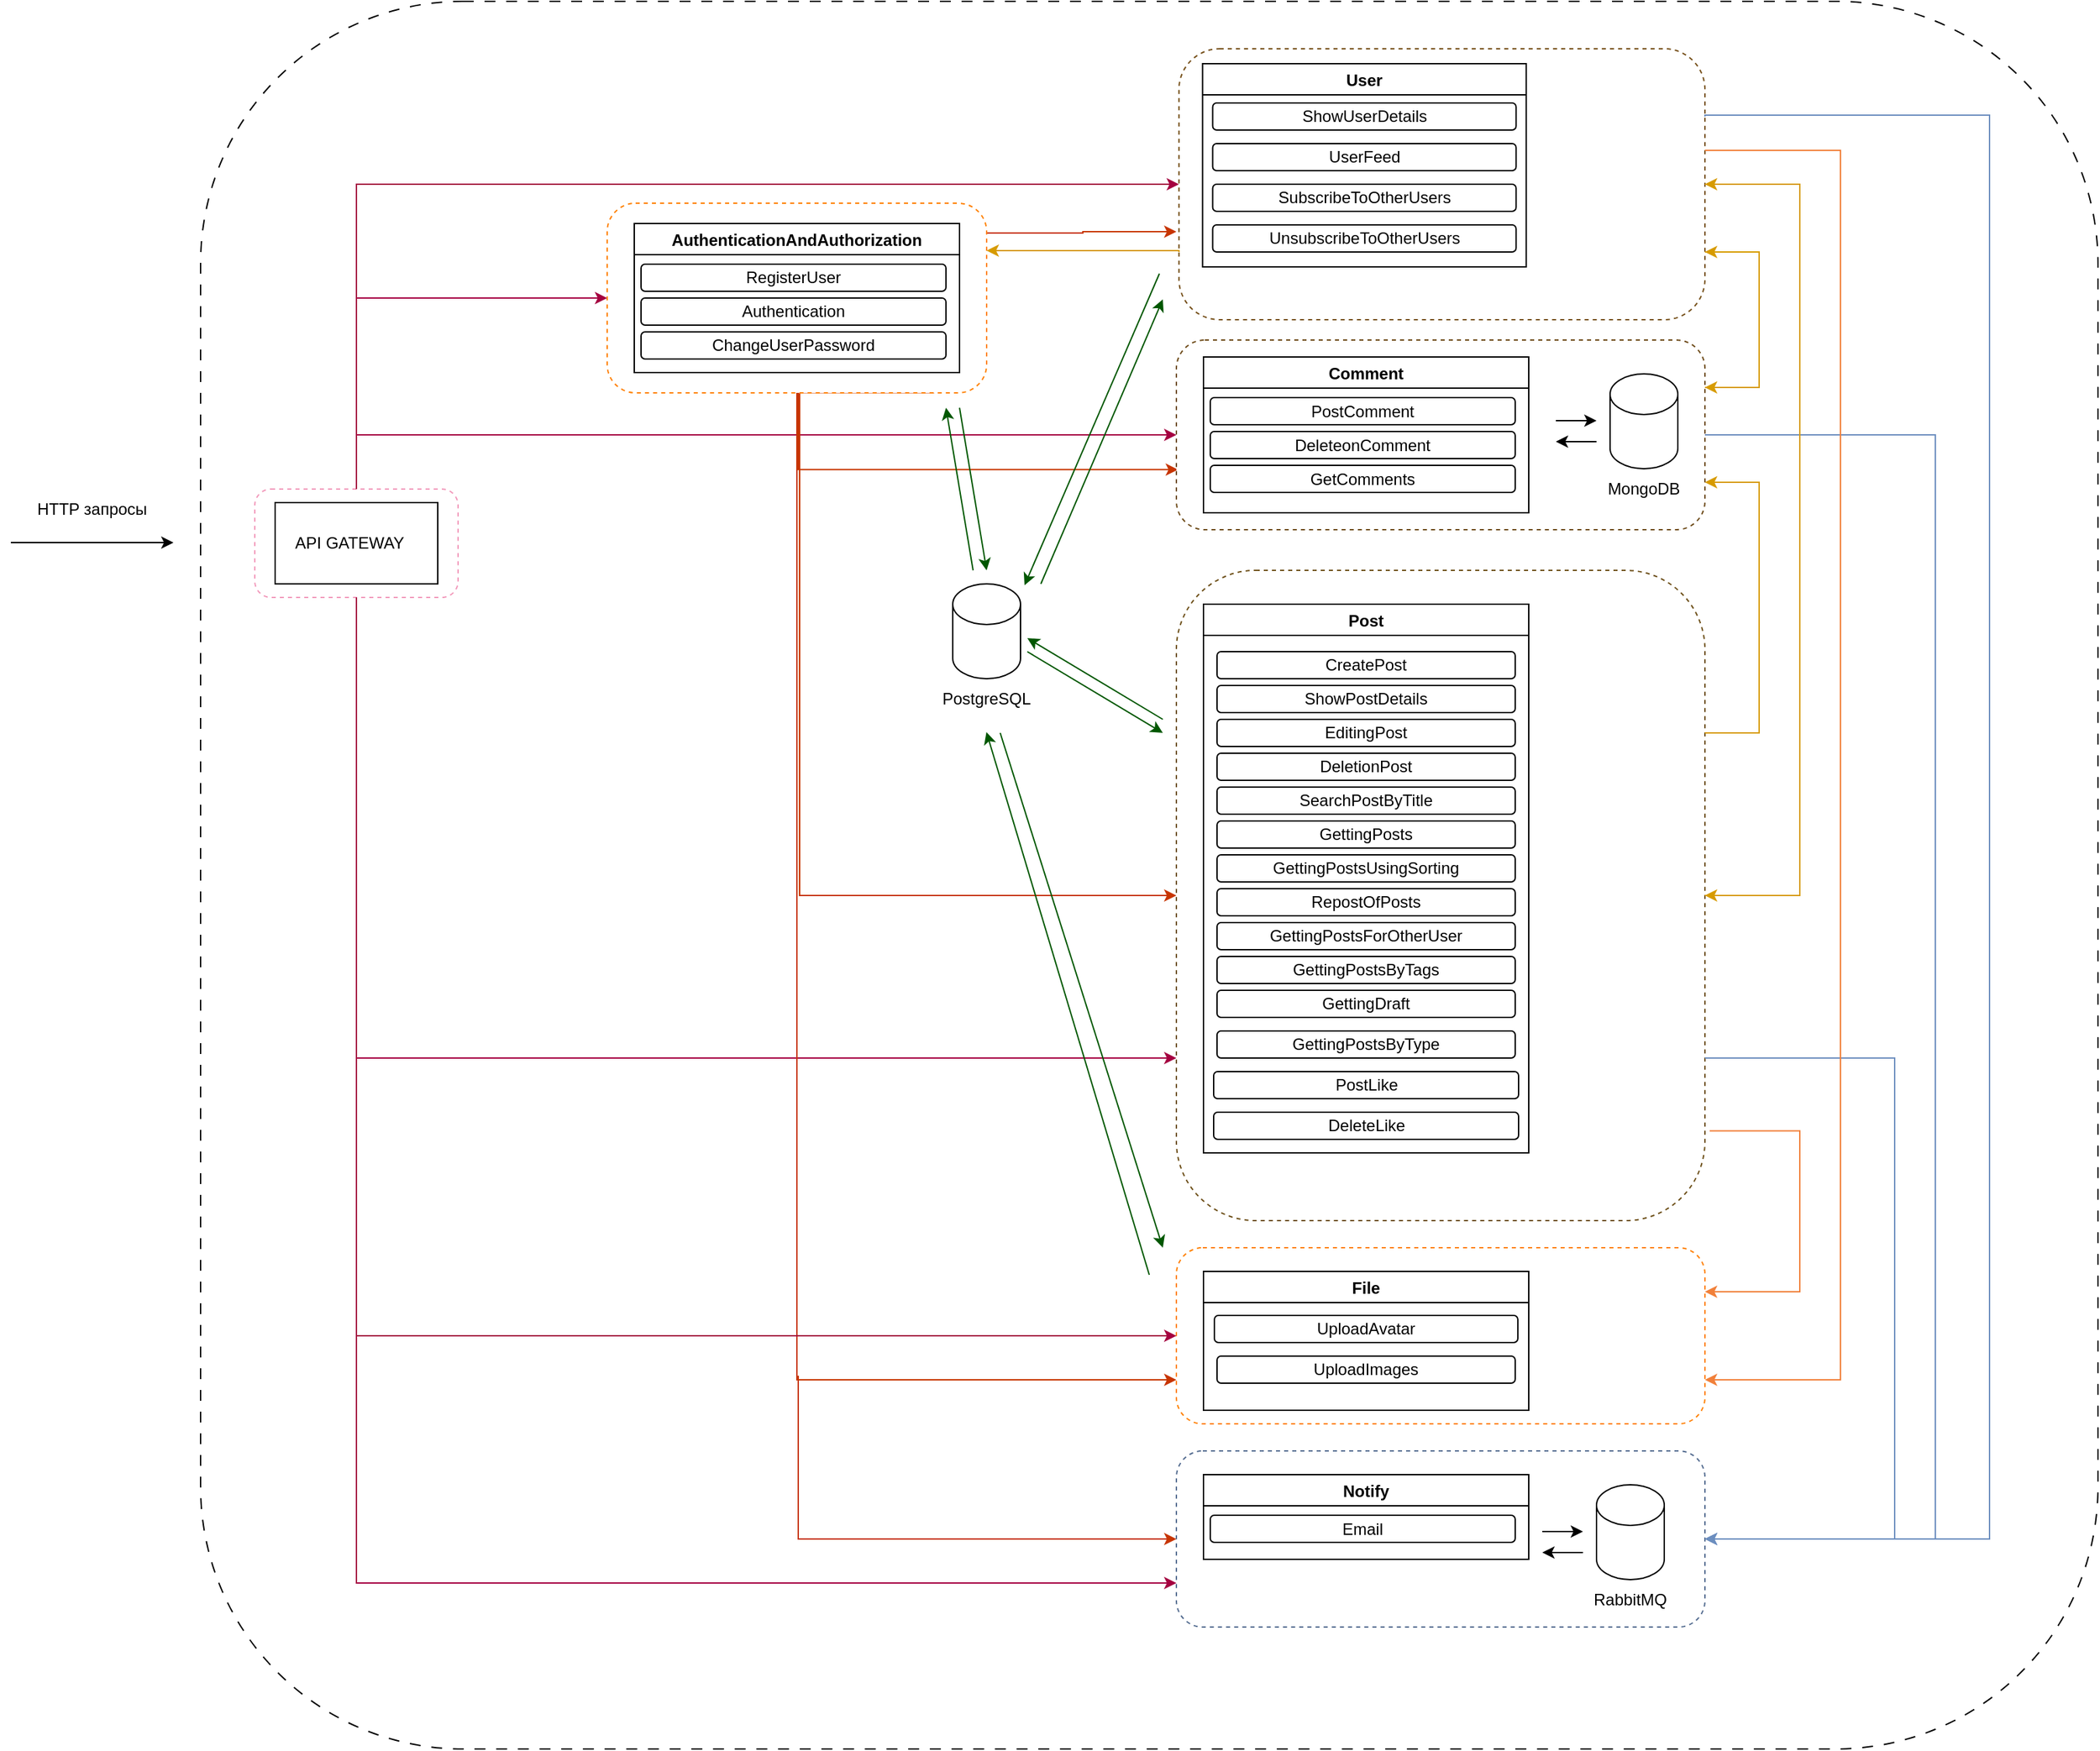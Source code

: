 <mxfile>
    <diagram name="Страница 1" id="yI9zd2pT9esUjkgYPhoz">
        <mxGraphModel dx="707" dy="553" grid="1" gridSize="10" guides="1" tooltips="1" connect="1" arrows="1" fold="1" page="1" pageScale="4" pageWidth="827" pageHeight="1169" math="0" shadow="0">
            <root>
                <mxCell id="0"/>
                <mxCell id="1" parent="0"/>
                <mxCell id="3Dr8wY84JihMAh3BOTui-70" value="" style="rounded=1;whiteSpace=wrap;html=1;dashed=1;dashPattern=8 8;" parent="1" vertex="1">
                    <mxGeometry x="180" y="210" width="1400" height="1290" as="geometry"/>
                </mxCell>
                <mxCell id="V9B4uRtNzhAgs2MjrMtX-153" value="" style="group" parent="1" vertex="1" connectable="0">
                    <mxGeometry x="40" y="580" width="120" height="30" as="geometry"/>
                </mxCell>
                <mxCell id="V9B4uRtNzhAgs2MjrMtX-4" value="" style="endArrow=classic;html=1;rounded=0;" parent="V9B4uRtNzhAgs2MjrMtX-153" edge="1">
                    <mxGeometry width="50" height="50" relative="1" as="geometry">
                        <mxPoint y="29.5" as="sourcePoint"/>
                        <mxPoint x="120" y="29.5" as="targetPoint"/>
                        <Array as="points"/>
                    </mxGeometry>
                </mxCell>
                <mxCell id="V9B4uRtNzhAgs2MjrMtX-154" style="edgeStyle=orthogonalEdgeStyle;rounded=0;orthogonalLoop=1;jettySize=auto;html=1;exitX=0.5;exitY=1;exitDx=0;exitDy=0;" parent="1" edge="1">
                    <mxGeometry relative="1" as="geometry">
                        <mxPoint x="625" y="1230" as="sourcePoint"/>
                        <mxPoint x="625" y="1230" as="targetPoint"/>
                    </mxGeometry>
                </mxCell>
                <mxCell id="V9B4uRtNzhAgs2MjrMtX-6" value="HTTP запросы" style="text;html=1;strokeColor=none;fillColor=none;align=center;verticalAlign=middle;whiteSpace=wrap;rounded=0;" parent="1" vertex="1">
                    <mxGeometry x="50" y="570" width="100" height="30" as="geometry"/>
                </mxCell>
                <mxCell id="9OwBvTJ7RTWJVoX8R5Mj-107" value="" style="group" parent="1" vertex="1" connectable="0">
                    <mxGeometry x="220" y="570" width="150" height="80" as="geometry"/>
                </mxCell>
                <mxCell id="V9B4uRtNzhAgs2MjrMtX-8" value="" style="rounded=1;whiteSpace=wrap;html=1;dashed=1;strokeColor=#f299bb;" parent="9OwBvTJ7RTWJVoX8R5Mj-107" vertex="1">
                    <mxGeometry width="150" height="80" as="geometry"/>
                </mxCell>
                <mxCell id="V9B4uRtNzhAgs2MjrMtX-7" value="" style="rounded=0;whiteSpace=wrap;html=1;perimeterSpacing=0;" parent="9OwBvTJ7RTWJVoX8R5Mj-107" vertex="1">
                    <mxGeometry x="15" y="10" width="120" height="60" as="geometry"/>
                </mxCell>
                <mxCell id="V9B4uRtNzhAgs2MjrMtX-9" value="API GATEWAY" style="text;html=1;strokeColor=none;fillColor=none;align=center;verticalAlign=middle;whiteSpace=wrap;rounded=0;" parent="9OwBvTJ7RTWJVoX8R5Mj-107" vertex="1">
                    <mxGeometry x="15" y="25" width="110" height="30" as="geometry"/>
                </mxCell>
                <mxCell id="9OwBvTJ7RTWJVoX8R5Mj-108" style="edgeStyle=orthogonalEdgeStyle;rounded=0;orthogonalLoop=1;jettySize=auto;html=1;exitX=0.5;exitY=0;exitDx=0;exitDy=0;entryX=0;entryY=0.5;entryDx=0;entryDy=0;fillColor=#d80073;strokeColor=#A50040;" parent="1" source="V9B4uRtNzhAgs2MjrMtX-8" target="9OwBvTJ7RTWJVoX8R5Mj-2" edge="1">
                    <mxGeometry relative="1" as="geometry"/>
                </mxCell>
                <mxCell id="9OwBvTJ7RTWJVoX8R5Mj-109" style="edgeStyle=orthogonalEdgeStyle;rounded=0;orthogonalLoop=1;jettySize=auto;html=1;exitX=0.5;exitY=0;exitDx=0;exitDy=0;entryX=0;entryY=0.5;entryDx=0;entryDy=0;fillColor=#d80073;strokeColor=#A50040;" parent="1" source="V9B4uRtNzhAgs2MjrMtX-8" target="9OwBvTJ7RTWJVoX8R5Mj-17" edge="1">
                    <mxGeometry relative="1" as="geometry"/>
                </mxCell>
                <mxCell id="9OwBvTJ7RTWJVoX8R5Mj-111" style="edgeStyle=orthogonalEdgeStyle;rounded=0;orthogonalLoop=1;jettySize=auto;html=1;exitX=0.5;exitY=0;exitDx=0;exitDy=0;entryX=0;entryY=0.5;entryDx=0;entryDy=0;fillColor=#d80073;strokeColor=#A50040;" parent="1" source="V9B4uRtNzhAgs2MjrMtX-8" target="9OwBvTJ7RTWJVoX8R5Mj-49" edge="1">
                    <mxGeometry relative="1" as="geometry">
                        <Array as="points">
                            <mxPoint x="295" y="530"/>
                        </Array>
                    </mxGeometry>
                </mxCell>
                <mxCell id="9OwBvTJ7RTWJVoX8R5Mj-112" style="edgeStyle=orthogonalEdgeStyle;rounded=0;orthogonalLoop=1;jettySize=auto;html=1;exitX=0.5;exitY=1;exitDx=0;exitDy=0;entryX=0;entryY=0.75;entryDx=0;entryDy=0;fillColor=#d80073;strokeColor=#A50040;" parent="1" source="V9B4uRtNzhAgs2MjrMtX-8" target="9OwBvTJ7RTWJVoX8R5Mj-70" edge="1">
                    <mxGeometry relative="1" as="geometry"/>
                </mxCell>
                <mxCell id="9OwBvTJ7RTWJVoX8R5Mj-115" value="" style="group" parent="1" vertex="1" connectable="0">
                    <mxGeometry x="900" y="1280" width="390" height="130" as="geometry"/>
                </mxCell>
                <mxCell id="9OwBvTJ7RTWJVoX8R5Mj-116" value="" style="rounded=1;whiteSpace=wrap;html=1;dashed=1;strokeColor=#546c90;" parent="9OwBvTJ7RTWJVoX8R5Mj-115" vertex="1">
                    <mxGeometry width="390" height="130" as="geometry"/>
                </mxCell>
                <mxCell id="9OwBvTJ7RTWJVoX8R5Mj-117" value="Notify" style="swimlane;" parent="9OwBvTJ7RTWJVoX8R5Mj-115" vertex="1">
                    <mxGeometry x="20" y="17.5" width="240" height="62.5" as="geometry"/>
                </mxCell>
                <mxCell id="9OwBvTJ7RTWJVoX8R5Mj-118" value="Email" style="rounded=1;whiteSpace=wrap;html=1;" parent="9OwBvTJ7RTWJVoX8R5Mj-117" vertex="1">
                    <mxGeometry x="5" y="30" width="225" height="20" as="geometry"/>
                </mxCell>
                <mxCell id="9OwBvTJ7RTWJVoX8R5Mj-119" value="" style="endArrow=classic;html=1;rounded=0;" parent="9OwBvTJ7RTWJVoX8R5Mj-115" edge="1">
                    <mxGeometry width="50" height="50" relative="1" as="geometry">
                        <mxPoint x="300" y="75" as="sourcePoint"/>
                        <mxPoint x="270" y="75" as="targetPoint"/>
                    </mxGeometry>
                </mxCell>
                <mxCell id="9OwBvTJ7RTWJVoX8R5Mj-120" value="" style="shape=cylinder3;whiteSpace=wrap;html=1;boundedLbl=1;backgroundOutline=1;size=15;" parent="9OwBvTJ7RTWJVoX8R5Mj-115" vertex="1">
                    <mxGeometry x="310" y="25" width="50" height="70" as="geometry"/>
                </mxCell>
                <mxCell id="9OwBvTJ7RTWJVoX8R5Mj-121" value="" style="endArrow=classic;html=1;rounded=0;" parent="9OwBvTJ7RTWJVoX8R5Mj-115" edge="1">
                    <mxGeometry width="50" height="50" relative="1" as="geometry">
                        <mxPoint x="270" y="59.5" as="sourcePoint"/>
                        <mxPoint x="300" y="59.5" as="targetPoint"/>
                        <Array as="points">
                            <mxPoint x="280" y="59.5"/>
                        </Array>
                    </mxGeometry>
                </mxCell>
                <mxCell id="9OwBvTJ7RTWJVoX8R5Mj-122" value="RabbitMQ" style="text;html=1;strokeColor=none;fillColor=none;align=center;verticalAlign=middle;whiteSpace=wrap;rounded=0;" parent="9OwBvTJ7RTWJVoX8R5Mj-115" vertex="1">
                    <mxGeometry x="305" y="95" width="60" height="30" as="geometry"/>
                </mxCell>
                <mxCell id="9OwBvTJ7RTWJVoX8R5Mj-123" style="edgeStyle=orthogonalEdgeStyle;rounded=0;orthogonalLoop=1;jettySize=auto;html=1;exitX=0.5;exitY=1;exitDx=0;exitDy=0;" parent="9OwBvTJ7RTWJVoX8R5Mj-115" source="9OwBvTJ7RTWJVoX8R5Mj-116" target="9OwBvTJ7RTWJVoX8R5Mj-116" edge="1">
                    <mxGeometry relative="1" as="geometry"/>
                </mxCell>
                <mxCell id="9OwBvTJ7RTWJVoX8R5Mj-127" style="edgeStyle=orthogonalEdgeStyle;rounded=0;orthogonalLoop=1;jettySize=auto;html=1;exitX=0.862;exitY=0.998;exitDx=0;exitDy=0;entryX=0.003;entryY=0.683;entryDx=0;entryDy=0;exitPerimeter=0;fillColor=#fa6800;strokeColor=#C73500;entryPerimeter=0;" parent="1" source="9OwBvTJ7RTWJVoX8R5Mj-2" target="9OwBvTJ7RTWJVoX8R5Mj-49" edge="1">
                    <mxGeometry relative="1" as="geometry">
                        <Array as="points">
                            <mxPoint x="621" y="556"/>
                        </Array>
                    </mxGeometry>
                </mxCell>
                <mxCell id="9OwBvTJ7RTWJVoX8R5Mj-129" style="edgeStyle=orthogonalEdgeStyle;rounded=0;orthogonalLoop=1;jettySize=auto;html=1;exitX=0.5;exitY=1;exitDx=0;exitDy=0;entryX=0;entryY=0.5;entryDx=0;entryDy=0;fillColor=#fa6800;strokeColor=#C73500;" parent="1" source="9OwBvTJ7RTWJVoX8R5Mj-2" target="9OwBvTJ7RTWJVoX8R5Mj-70" edge="1">
                    <mxGeometry relative="1" as="geometry">
                        <Array as="points">
                            <mxPoint x="622" y="500"/>
                            <mxPoint x="622" y="870"/>
                        </Array>
                    </mxGeometry>
                </mxCell>
                <mxCell id="9OwBvTJ7RTWJVoX8R5Mj-132" style="edgeStyle=orthogonalEdgeStyle;rounded=0;orthogonalLoop=1;jettySize=auto;html=1;exitX=0.5;exitY=1;exitDx=0;exitDy=0;entryX=0;entryY=0.5;entryDx=0;entryDy=0;fillColor=#fa6800;strokeColor=#C73500;" parent="1" source="9OwBvTJ7RTWJVoX8R5Mj-2" target="9OwBvTJ7RTWJVoX8R5Mj-116" edge="1">
                    <mxGeometry relative="1" as="geometry">
                        <Array as="points">
                            <mxPoint x="621" y="1225"/>
                        </Array>
                    </mxGeometry>
                </mxCell>
                <mxCell id="9OwBvTJ7RTWJVoX8R5Mj-140" style="edgeStyle=orthogonalEdgeStyle;rounded=0;orthogonalLoop=1;jettySize=auto;html=1;fillColor=#fa6800;strokeColor=#C73500;exitX=0.993;exitY=0.157;exitDx=0;exitDy=0;exitPerimeter=0;" parent="1" source="9OwBvTJ7RTWJVoX8R5Mj-2" edge="1">
                    <mxGeometry relative="1" as="geometry">
                        <Array as="points">
                            <mxPoint x="831" y="380"/>
                        </Array>
                        <mxPoint x="660" y="380" as="sourcePoint"/>
                        <mxPoint x="900" y="380" as="targetPoint"/>
                    </mxGeometry>
                </mxCell>
                <mxCell id="9OwBvTJ7RTWJVoX8R5Mj-94" value="" style="group" parent="1" vertex="1" connectable="0">
                    <mxGeometry x="380" y="359" width="390" height="140" as="geometry"/>
                </mxCell>
                <mxCell id="3Dr8wY84JihMAh3BOTui-32" value="" style="group;fillColor=none;fontColor=#000000;strokeColor=none;" parent="9OwBvTJ7RTWJVoX8R5Mj-94" vertex="1" connectable="0">
                    <mxGeometry x="100" width="280" height="140" as="geometry"/>
                </mxCell>
                <mxCell id="9OwBvTJ7RTWJVoX8R5Mj-2" value="" style="rounded=1;whiteSpace=wrap;html=1;dashed=1;strokeColor=#FF8000;" parent="3Dr8wY84JihMAh3BOTui-32" vertex="1">
                    <mxGeometry width="280" height="140" as="geometry"/>
                </mxCell>
                <mxCell id="9OwBvTJ7RTWJVoX8R5Mj-3" value="AuthenticationAndAuthorization" style="swimlane;" parent="3Dr8wY84JihMAh3BOTui-32" vertex="1">
                    <mxGeometry x="20" y="15" width="240" height="110" as="geometry"/>
                </mxCell>
                <mxCell id="9OwBvTJ7RTWJVoX8R5Mj-4" value="RegisterUser" style="rounded=1;whiteSpace=wrap;html=1;" parent="9OwBvTJ7RTWJVoX8R5Mj-3" vertex="1">
                    <mxGeometry x="5" y="30" width="225" height="20" as="geometry"/>
                </mxCell>
                <mxCell id="9OwBvTJ7RTWJVoX8R5Mj-5" value="Authentication" style="rounded=1;whiteSpace=wrap;html=1;" parent="9OwBvTJ7RTWJVoX8R5Mj-3" vertex="1">
                    <mxGeometry x="5" y="55" width="225" height="20" as="geometry"/>
                </mxCell>
                <mxCell id="9OwBvTJ7RTWJVoX8R5Mj-7" value="ChangeUserPassword" style="rounded=1;whiteSpace=wrap;html=1;" parent="9OwBvTJ7RTWJVoX8R5Mj-3" vertex="1">
                    <mxGeometry x="5" y="80" width="225" height="20" as="geometry"/>
                </mxCell>
                <mxCell id="9OwBvTJ7RTWJVoX8R5Mj-98" value="" style="group" parent="1" vertex="1" connectable="0">
                    <mxGeometry x="882" y="245" width="408" height="200" as="geometry"/>
                </mxCell>
                <mxCell id="9OwBvTJ7RTWJVoX8R5Mj-17" value="" style="rounded=1;whiteSpace=wrap;html=1;dashed=1;strokeColor=#76501a;" parent="9OwBvTJ7RTWJVoX8R5Mj-98" vertex="1">
                    <mxGeometry x="19.902" width="388.098" height="200" as="geometry"/>
                </mxCell>
                <mxCell id="9OwBvTJ7RTWJVoX8R5Mj-24" value="UserFeed" style="rounded=1;whiteSpace=wrap;html=1;" parent="9OwBvTJ7RTWJVoX8R5Mj-98" vertex="1">
                    <mxGeometry x="44.78" y="70" width="223.902" height="20" as="geometry"/>
                </mxCell>
                <mxCell id="9OwBvTJ7RTWJVoX8R5Mj-25" value="SubscribeToOtherUsers" style="rounded=1;whiteSpace=wrap;html=1;" parent="9OwBvTJ7RTWJVoX8R5Mj-98" vertex="1">
                    <mxGeometry x="44.78" y="100" width="223.902" height="20" as="geometry"/>
                </mxCell>
                <mxCell id="9OwBvTJ7RTWJVoX8R5Mj-18" value="User" style="swimlane;container=0;" parent="9OwBvTJ7RTWJVoX8R5Mj-98" vertex="1">
                    <mxGeometry x="37.32" y="11" width="238.83" height="150" as="geometry"/>
                </mxCell>
                <mxCell id="3Dr8wY84JihMAh3BOTui-39" value="" style="curved=1;endArrow=classic;html=1;rounded=0;fillColor=#008a00;strokeColor=#005700;" parent="9OwBvTJ7RTWJVoX8R5Mj-18" edge="1">
                    <mxGeometry width="50" height="50" relative="1" as="geometry">
                        <mxPoint x="-31.844" y="155" as="sourcePoint"/>
                        <mxPoint x="-131.356" y="385" as="targetPoint"/>
                        <Array as="points"/>
                    </mxGeometry>
                </mxCell>
                <mxCell id="9OwBvTJ7RTWJVoX8R5Mj-21" value="ShowUserDetails" style="rounded=1;whiteSpace=wrap;html=1;" parent="9OwBvTJ7RTWJVoX8R5Mj-98" vertex="1">
                    <mxGeometry x="44.78" y="40" width="223.902" height="20" as="geometry"/>
                </mxCell>
                <mxCell id="9OwBvTJ7RTWJVoX8R5Mj-26" value="UnsubscribeToOtherUsers" style="rounded=1;whiteSpace=wrap;html=1;container=0;" parent="9OwBvTJ7RTWJVoX8R5Mj-98" vertex="1">
                    <mxGeometry x="44.78" y="130" width="223.902" height="20" as="geometry"/>
                </mxCell>
                <mxCell id="9OwBvTJ7RTWJVoX8R5Mj-154" value="" style="group" parent="1" vertex="1" connectable="0">
                    <mxGeometry x="900" y="460" width="390" height="140" as="geometry"/>
                </mxCell>
                <mxCell id="9OwBvTJ7RTWJVoX8R5Mj-49" value="" style="rounded=1;whiteSpace=wrap;html=1;dashed=1;strokeColor=#6d4a18;" parent="9OwBvTJ7RTWJVoX8R5Mj-154" vertex="1">
                    <mxGeometry width="390" height="140" as="geometry"/>
                </mxCell>
                <mxCell id="9OwBvTJ7RTWJVoX8R5Mj-50" value="Comment" style="swimlane;" parent="9OwBvTJ7RTWJVoX8R5Mj-154" vertex="1">
                    <mxGeometry x="20" y="12.5" width="240" height="115" as="geometry"/>
                </mxCell>
                <mxCell id="9OwBvTJ7RTWJVoX8R5Mj-51" value="PostComment" style="rounded=1;whiteSpace=wrap;html=1;" parent="9OwBvTJ7RTWJVoX8R5Mj-50" vertex="1">
                    <mxGeometry x="5" y="30" width="225" height="20" as="geometry"/>
                </mxCell>
                <mxCell id="9OwBvTJ7RTWJVoX8R5Mj-52" value="DeleteonComment" style="rounded=1;whiteSpace=wrap;html=1;" parent="9OwBvTJ7RTWJVoX8R5Mj-50" vertex="1">
                    <mxGeometry x="5" y="55" width="225" height="20" as="geometry"/>
                </mxCell>
                <mxCell id="9OwBvTJ7RTWJVoX8R5Mj-53" value="GetComments" style="rounded=1;whiteSpace=wrap;html=1;" parent="9OwBvTJ7RTWJVoX8R5Mj-50" vertex="1">
                    <mxGeometry x="5" y="80" width="225" height="20" as="geometry"/>
                </mxCell>
                <mxCell id="9OwBvTJ7RTWJVoX8R5Mj-54" value="" style="endArrow=classic;html=1;rounded=0;" parent="9OwBvTJ7RTWJVoX8R5Mj-154" edge="1">
                    <mxGeometry width="50" height="50" relative="1" as="geometry">
                        <mxPoint x="310" y="75" as="sourcePoint"/>
                        <mxPoint x="280" y="75" as="targetPoint"/>
                    </mxGeometry>
                </mxCell>
                <mxCell id="9OwBvTJ7RTWJVoX8R5Mj-55" value="" style="shape=cylinder3;whiteSpace=wrap;html=1;boundedLbl=1;backgroundOutline=1;size=15;" parent="9OwBvTJ7RTWJVoX8R5Mj-154" vertex="1">
                    <mxGeometry x="320" y="25" width="50" height="70" as="geometry"/>
                </mxCell>
                <mxCell id="9OwBvTJ7RTWJVoX8R5Mj-56" value="" style="endArrow=classic;html=1;rounded=0;" parent="9OwBvTJ7RTWJVoX8R5Mj-154" edge="1">
                    <mxGeometry width="50" height="50" relative="1" as="geometry">
                        <mxPoint x="280" y="59.5" as="sourcePoint"/>
                        <mxPoint x="310" y="59.5" as="targetPoint"/>
                        <Array as="points">
                            <mxPoint x="290" y="59.5"/>
                        </Array>
                    </mxGeometry>
                </mxCell>
                <mxCell id="9OwBvTJ7RTWJVoX8R5Mj-57" value="MongoDB" style="text;html=1;strokeColor=none;fillColor=none;align=center;verticalAlign=middle;whiteSpace=wrap;rounded=0;" parent="9OwBvTJ7RTWJVoX8R5Mj-154" vertex="1">
                    <mxGeometry x="315" y="95" width="60.0" height="30" as="geometry"/>
                </mxCell>
                <mxCell id="9OwBvTJ7RTWJVoX8R5Mj-103" style="edgeStyle=orthogonalEdgeStyle;rounded=0;orthogonalLoop=1;jettySize=auto;html=1;exitX=0.5;exitY=1;exitDx=0;exitDy=0;" parent="9OwBvTJ7RTWJVoX8R5Mj-154" source="9OwBvTJ7RTWJVoX8R5Mj-49" target="9OwBvTJ7RTWJVoX8R5Mj-49" edge="1">
                    <mxGeometry relative="1" as="geometry"/>
                </mxCell>
                <mxCell id="3Dr8wY84JihMAh3BOTui-2" style="edgeStyle=orthogonalEdgeStyle;rounded=0;orthogonalLoop=1;jettySize=auto;html=1;exitX=1;exitY=0.75;exitDx=0;exitDy=0;entryX=1;entryY=0.25;entryDx=0;entryDy=0;fillColor=#ffe6cc;strokeColor=#d79b00;" parent="1" source="9OwBvTJ7RTWJVoX8R5Mj-17" target="9OwBvTJ7RTWJVoX8R5Mj-49" edge="1">
                    <mxGeometry relative="1" as="geometry">
                        <Array as="points">
                            <mxPoint x="1330" y="395"/>
                            <mxPoint x="1330" y="495"/>
                        </Array>
                    </mxGeometry>
                </mxCell>
                <mxCell id="3Dr8wY84JihMAh3BOTui-14" style="edgeStyle=orthogonalEdgeStyle;rounded=0;orthogonalLoop=1;jettySize=auto;html=1;exitX=0.5;exitY=1;exitDx=0;exitDy=0;entryX=0;entryY=0.75;entryDx=0;entryDy=0;fillColor=#d80073;strokeColor=#A50040;" parent="1" source="V9B4uRtNzhAgs2MjrMtX-8" target="9OwBvTJ7RTWJVoX8R5Mj-116" edge="1">
                    <mxGeometry relative="1" as="geometry"/>
                </mxCell>
                <mxCell id="3Dr8wY84JihMAh3BOTui-20" value="" style="group" parent="1" vertex="1" connectable="0">
                    <mxGeometry x="900" y="630" width="390" height="480" as="geometry"/>
                </mxCell>
                <mxCell id="9OwBvTJ7RTWJVoX8R5Mj-70" value="" style="rounded=1;whiteSpace=wrap;html=1;dashed=1;strokeColor=#6d4f18;" parent="3Dr8wY84JihMAh3BOTui-20" vertex="1">
                    <mxGeometry width="390" height="480" as="geometry"/>
                </mxCell>
                <mxCell id="9OwBvTJ7RTWJVoX8R5Mj-71" value="Post" style="swimlane;" parent="3Dr8wY84JihMAh3BOTui-20" vertex="1">
                    <mxGeometry x="20" y="25" width="240" height="405" as="geometry"/>
                </mxCell>
                <mxCell id="9OwBvTJ7RTWJVoX8R5Mj-85" value="GettingPostsUsingSorting" style="rounded=1;whiteSpace=wrap;html=1;" parent="9OwBvTJ7RTWJVoX8R5Mj-71" vertex="1">
                    <mxGeometry x="10" y="185" width="220" height="20" as="geometry"/>
                </mxCell>
                <mxCell id="9OwBvTJ7RTWJVoX8R5Mj-89" value="GettingPostsForOtherUser" style="rounded=1;whiteSpace=wrap;html=1;" parent="9OwBvTJ7RTWJVoX8R5Mj-71" vertex="1">
                    <mxGeometry x="10" y="235" width="220" height="20" as="geometry"/>
                </mxCell>
                <mxCell id="9OwBvTJ7RTWJVoX8R5Mj-72" value="CreatePost" style="rounded=1;whiteSpace=wrap;html=1;" parent="3Dr8wY84JihMAh3BOTui-20" vertex="1">
                    <mxGeometry x="30" y="60" width="220" height="20" as="geometry"/>
                </mxCell>
                <mxCell id="9OwBvTJ7RTWJVoX8R5Mj-73" value="ShowPostDetails" style="rounded=1;whiteSpace=wrap;html=1;" parent="3Dr8wY84JihMAh3BOTui-20" vertex="1">
                    <mxGeometry x="30" y="85" width="220" height="20" as="geometry"/>
                </mxCell>
                <mxCell id="9OwBvTJ7RTWJVoX8R5Mj-78" value="EditingPost" style="rounded=1;whiteSpace=wrap;html=1;" parent="3Dr8wY84JihMAh3BOTui-20" vertex="1">
                    <mxGeometry x="30" y="110" width="220" height="20" as="geometry"/>
                </mxCell>
                <mxCell id="9OwBvTJ7RTWJVoX8R5Mj-79" value="DeletionPost" style="rounded=1;whiteSpace=wrap;html=1;" parent="3Dr8wY84JihMAh3BOTui-20" vertex="1">
                    <mxGeometry x="30" y="135" width="220" height="20" as="geometry"/>
                </mxCell>
                <mxCell id="9OwBvTJ7RTWJVoX8R5Mj-84" value="GettingPosts" style="rounded=1;whiteSpace=wrap;html=1;" parent="3Dr8wY84JihMAh3BOTui-20" vertex="1">
                    <mxGeometry x="30" y="185" width="220" height="20" as="geometry"/>
                </mxCell>
                <mxCell id="9OwBvTJ7RTWJVoX8R5Mj-86" value="RepostOfPosts" style="rounded=1;whiteSpace=wrap;html=1;" parent="3Dr8wY84JihMAh3BOTui-20" vertex="1">
                    <mxGeometry x="30" y="235" width="220" height="20" as="geometry"/>
                </mxCell>
                <mxCell id="9OwBvTJ7RTWJVoX8R5Mj-87" value="GettingPostsByTags" style="rounded=1;whiteSpace=wrap;html=1;" parent="3Dr8wY84JihMAh3BOTui-20" vertex="1">
                    <mxGeometry x="30" y="285" width="220" height="20" as="geometry"/>
                </mxCell>
                <mxCell id="9OwBvTJ7RTWJVoX8R5Mj-90" value="GettingDraft" style="rounded=1;whiteSpace=wrap;html=1;" parent="3Dr8wY84JihMAh3BOTui-20" vertex="1">
                    <mxGeometry x="30" y="310" width="220" height="20" as="geometry"/>
                </mxCell>
                <mxCell id="9OwBvTJ7RTWJVoX8R5Mj-91" value="GettingPostsByType" style="rounded=1;whiteSpace=wrap;html=1;" parent="3Dr8wY84JihMAh3BOTui-20" vertex="1">
                    <mxGeometry x="30" y="340" width="220" height="20" as="geometry"/>
                </mxCell>
                <mxCell id="3Dr8wY84JihMAh3BOTui-15" value="PostLike" style="rounded=1;whiteSpace=wrap;html=1;" parent="3Dr8wY84JihMAh3BOTui-20" vertex="1">
                    <mxGeometry x="27.5" y="370" width="225" height="20" as="geometry"/>
                </mxCell>
                <mxCell id="3Dr8wY84JihMAh3BOTui-17" value="DeleteLike" style="rounded=1;whiteSpace=wrap;html=1;" parent="3Dr8wY84JihMAh3BOTui-20" vertex="1">
                    <mxGeometry x="27.5" y="400" width="225" height="20" as="geometry"/>
                </mxCell>
                <mxCell id="3Dr8wY84JihMAh3BOTui-37" value="" style="curved=1;endArrow=classic;html=1;rounded=0;fillColor=#008a00;strokeColor=#005700;" parent="3Dr8wY84JihMAh3BOTui-20" edge="1">
                    <mxGeometry width="50" height="50" relative="1" as="geometry">
                        <mxPoint x="-10" y="110" as="sourcePoint"/>
                        <mxPoint x="-110" y="50" as="targetPoint"/>
                        <Array as="points"/>
                    </mxGeometry>
                </mxCell>
                <mxCell id="3Dr8wY84JihMAh3BOTui-18" value="SearchPostByTitle" style="rounded=1;whiteSpace=wrap;html=1;" parent="3Dr8wY84JihMAh3BOTui-20" vertex="1">
                    <mxGeometry x="30" y="160" width="220" height="20" as="geometry"/>
                </mxCell>
                <mxCell id="3Dr8wY84JihMAh3BOTui-22" style="edgeStyle=orthogonalEdgeStyle;rounded=0;orthogonalLoop=1;jettySize=auto;html=1;exitX=0;exitY=0.75;exitDx=0;exitDy=0;entryX=1;entryY=0.25;entryDx=0;entryDy=0;fillColor=#ffe6cc;strokeColor=#d79b00;" parent="1" source="9OwBvTJ7RTWJVoX8R5Mj-17" target="9OwBvTJ7RTWJVoX8R5Mj-2" edge="1">
                    <mxGeometry relative="1" as="geometry">
                        <Array as="points">
                            <mxPoint x="902" y="394"/>
                        </Array>
                    </mxGeometry>
                </mxCell>
                <mxCell id="3Dr8wY84JihMAh3BOTui-25" style="edgeStyle=orthogonalEdgeStyle;rounded=0;orthogonalLoop=1;jettySize=auto;html=1;exitX=1;exitY=0.25;exitDx=0;exitDy=0;entryX=1;entryY=0.5;entryDx=0;entryDy=0;fillColor=#dae8fc;strokeColor=#6c8ebf;" parent="1" source="9OwBvTJ7RTWJVoX8R5Mj-17" target="9OwBvTJ7RTWJVoX8R5Mj-116" edge="1">
                    <mxGeometry relative="1" as="geometry">
                        <Array as="points">
                            <mxPoint x="1500" y="294"/>
                            <mxPoint x="1500" y="1345"/>
                        </Array>
                    </mxGeometry>
                </mxCell>
                <mxCell id="3Dr8wY84JihMAh3BOTui-26" style="edgeStyle=orthogonalEdgeStyle;rounded=0;orthogonalLoop=1;jettySize=auto;html=1;exitX=1;exitY=0.5;exitDx=0;exitDy=0;entryX=1;entryY=0.5;entryDx=0;entryDy=0;fillColor=#dae8fc;strokeColor=#6c8ebf;" parent="1" source="9OwBvTJ7RTWJVoX8R5Mj-49" target="9OwBvTJ7RTWJVoX8R5Mj-116" edge="1">
                    <mxGeometry relative="1" as="geometry">
                        <Array as="points">
                            <mxPoint x="1460" y="530"/>
                            <mxPoint x="1460" y="1345"/>
                        </Array>
                    </mxGeometry>
                </mxCell>
                <mxCell id="3Dr8wY84JihMAh3BOTui-27" style="edgeStyle=orthogonalEdgeStyle;rounded=0;orthogonalLoop=1;jettySize=auto;html=1;exitX=1;exitY=0.75;exitDx=0;exitDy=0;entryX=1;entryY=0.5;entryDx=0;entryDy=0;fillColor=#dae8fc;strokeColor=#6c8ebf;" parent="1" source="9OwBvTJ7RTWJVoX8R5Mj-70" target="9OwBvTJ7RTWJVoX8R5Mj-116" edge="1">
                    <mxGeometry relative="1" as="geometry">
                        <Array as="points">
                            <mxPoint x="1430" y="990"/>
                            <mxPoint x="1430" y="1345"/>
                        </Array>
                    </mxGeometry>
                </mxCell>
                <mxCell id="3Dr8wY84JihMAh3BOTui-28" style="edgeStyle=orthogonalEdgeStyle;rounded=0;orthogonalLoop=1;jettySize=auto;html=1;exitX=1;exitY=0.25;exitDx=0;exitDy=0;entryX=1;entryY=0.75;entryDx=0;entryDy=0;fillColor=#ffe6cc;strokeColor=#d79b00;" parent="1" source="9OwBvTJ7RTWJVoX8R5Mj-49" target="9OwBvTJ7RTWJVoX8R5Mj-17" edge="1">
                    <mxGeometry relative="1" as="geometry">
                        <Array as="points">
                            <mxPoint x="1330" y="495"/>
                            <mxPoint x="1330" y="395"/>
                        </Array>
                    </mxGeometry>
                </mxCell>
                <mxCell id="3Dr8wY84JihMAh3BOTui-29" style="edgeStyle=orthogonalEdgeStyle;rounded=0;orthogonalLoop=1;jettySize=auto;html=1;exitX=1;exitY=0.5;exitDx=0;exitDy=0;entryX=1;entryY=0.5;entryDx=0;entryDy=0;fillColor=#ffe6cc;strokeColor=#d79b00;" parent="1" source="9OwBvTJ7RTWJVoX8R5Mj-70" target="9OwBvTJ7RTWJVoX8R5Mj-17" edge="1">
                    <mxGeometry relative="1" as="geometry">
                        <Array as="points">
                            <mxPoint x="1360" y="870"/>
                            <mxPoint x="1360" y="345"/>
                        </Array>
                    </mxGeometry>
                </mxCell>
                <mxCell id="3Dr8wY84JihMAh3BOTui-30" style="edgeStyle=orthogonalEdgeStyle;rounded=0;orthogonalLoop=1;jettySize=auto;html=1;exitX=1;exitY=0.5;exitDx=0;exitDy=0;entryX=1;entryY=0.5;entryDx=0;entryDy=0;fillColor=#ffe6cc;strokeColor=#d79b00;" parent="1" source="9OwBvTJ7RTWJVoX8R5Mj-17" target="9OwBvTJ7RTWJVoX8R5Mj-70" edge="1">
                    <mxGeometry relative="1" as="geometry">
                        <Array as="points">
                            <mxPoint x="1360" y="345"/>
                            <mxPoint x="1360" y="870"/>
                        </Array>
                    </mxGeometry>
                </mxCell>
                <mxCell id="3Dr8wY84JihMAh3BOTui-31" style="edgeStyle=orthogonalEdgeStyle;rounded=0;orthogonalLoop=1;jettySize=auto;html=1;exitX=1;exitY=0.25;exitDx=0;exitDy=0;entryX=1;entryY=0.75;entryDx=0;entryDy=0;fillColor=#ffe6cc;strokeColor=#d79b00;" parent="1" source="9OwBvTJ7RTWJVoX8R5Mj-70" target="9OwBvTJ7RTWJVoX8R5Mj-49" edge="1">
                    <mxGeometry relative="1" as="geometry">
                        <Array as="points">
                            <mxPoint x="1330" y="750"/>
                            <mxPoint x="1330" y="565"/>
                        </Array>
                    </mxGeometry>
                </mxCell>
                <mxCell id="9OwBvTJ7RTWJVoX8R5Mj-75" value="" style="shape=cylinder3;whiteSpace=wrap;html=1;boundedLbl=1;backgroundOutline=1;size=15;" parent="1" vertex="1">
                    <mxGeometry x="735" y="640" width="50" height="70" as="geometry"/>
                </mxCell>
                <mxCell id="9OwBvTJ7RTWJVoX8R5Mj-77" value="PostgreSQL" style="text;html=1;strokeColor=none;fillColor=none;align=center;verticalAlign=middle;whiteSpace=wrap;rounded=0;" parent="1" vertex="1">
                    <mxGeometry x="730" y="710" width="60" height="30" as="geometry"/>
                </mxCell>
                <mxCell id="3Dr8wY84JihMAh3BOTui-36" value="" style="curved=1;endArrow=classic;html=1;rounded=0;fillColor=#008a00;strokeColor=#005700;" parent="1" edge="1">
                    <mxGeometry width="50" height="50" relative="1" as="geometry">
                        <mxPoint x="790" y="690" as="sourcePoint"/>
                        <mxPoint x="890" y="750" as="targetPoint"/>
                        <Array as="points"/>
                    </mxGeometry>
                </mxCell>
                <mxCell id="3Dr8wY84JihMAh3BOTui-38" value="" style="curved=1;endArrow=classic;html=1;rounded=0;fillColor=#008a00;strokeColor=#005700;" parent="1" edge="1">
                    <mxGeometry width="50" height="50" relative="1" as="geometry">
                        <mxPoint x="800" y="640" as="sourcePoint"/>
                        <mxPoint x="890" y="430" as="targetPoint"/>
                        <Array as="points"/>
                    </mxGeometry>
                </mxCell>
                <mxCell id="3Dr8wY84JihMAh3BOTui-40" value="" style="curved=1;endArrow=classic;html=1;rounded=0;fillColor=#008a00;strokeColor=#005700;" parent="1" edge="1">
                    <mxGeometry width="50" height="50" relative="1" as="geometry">
                        <mxPoint x="740" y="510" as="sourcePoint"/>
                        <mxPoint x="760" y="630" as="targetPoint"/>
                        <Array as="points"/>
                    </mxGeometry>
                </mxCell>
                <mxCell id="3Dr8wY84JihMAh3BOTui-41" value="" style="curved=1;endArrow=classic;html=1;rounded=0;fillColor=#008a00;strokeColor=#005700;" parent="1" edge="1">
                    <mxGeometry width="50" height="50" relative="1" as="geometry">
                        <mxPoint x="750" y="630" as="sourcePoint"/>
                        <mxPoint x="730" y="510" as="targetPoint"/>
                        <Array as="points"/>
                    </mxGeometry>
                </mxCell>
                <mxCell id="3Dr8wY84JihMAh3BOTui-55" value="" style="group" parent="1" vertex="1" connectable="0">
                    <mxGeometry x="900" y="1130" width="390" height="130" as="geometry"/>
                </mxCell>
                <mxCell id="3Dr8wY84JihMAh3BOTui-56" value="" style="rounded=1;whiteSpace=wrap;html=1;dashed=1;strokeColor=#FF8000;" parent="3Dr8wY84JihMAh3BOTui-55" vertex="1">
                    <mxGeometry width="390" height="130" as="geometry"/>
                </mxCell>
                <mxCell id="3Dr8wY84JihMAh3BOTui-57" value="File" style="swimlane;" parent="3Dr8wY84JihMAh3BOTui-55" vertex="1">
                    <mxGeometry x="20" y="17.5" width="240" height="102.5" as="geometry"/>
                </mxCell>
                <mxCell id="3Dr8wY84JihMAh3BOTui-63" style="edgeStyle=orthogonalEdgeStyle;rounded=0;orthogonalLoop=1;jettySize=auto;html=1;exitX=0.5;exitY=1;exitDx=0;exitDy=0;" parent="3Dr8wY84JihMAh3BOTui-55" source="3Dr8wY84JihMAh3BOTui-56" target="3Dr8wY84JihMAh3BOTui-56" edge="1">
                    <mxGeometry relative="1" as="geometry"/>
                </mxCell>
                <mxCell id="3Dr8wY84JihMAh3BOTui-64" value="UploadAvatar" style="rounded=1;whiteSpace=wrap;html=1;" parent="3Dr8wY84JihMAh3BOTui-55" vertex="1">
                    <mxGeometry x="28.05" y="50" width="223.902" height="20" as="geometry"/>
                </mxCell>
                <mxCell id="3Dr8wY84JihMAh3BOTui-65" value="UploadImages" style="rounded=1;whiteSpace=wrap;html=1;" parent="3Dr8wY84JihMAh3BOTui-55" vertex="1">
                    <mxGeometry x="30" y="80" width="220" height="20" as="geometry"/>
                </mxCell>
                <mxCell id="3Dr8wY84JihMAh3BOTui-66" value="" style="curved=1;endArrow=classic;html=1;rounded=0;fillColor=#008a00;strokeColor=#005700;entryX=0.435;entryY=0.401;entryDx=0;entryDy=0;entryPerimeter=0;" parent="1" edge="1">
                    <mxGeometry width="50" height="50" relative="1" as="geometry">
                        <mxPoint x="880" y="1150" as="sourcePoint"/>
                        <mxPoint x="759.85" y="749.37" as="targetPoint"/>
                        <Array as="points"/>
                    </mxGeometry>
                </mxCell>
                <mxCell id="3Dr8wY84JihMAh3BOTui-67" value="" style="curved=1;endArrow=classic;html=1;rounded=0;fillColor=#008a00;strokeColor=#005700;" parent="1" edge="1">
                    <mxGeometry width="50" height="50" relative="1" as="geometry">
                        <mxPoint x="770" y="750" as="sourcePoint"/>
                        <mxPoint x="890" y="1130" as="targetPoint"/>
                        <Array as="points"/>
                    </mxGeometry>
                </mxCell>
                <mxCell id="3Dr8wY84JihMAh3BOTui-68" style="edgeStyle=orthogonalEdgeStyle;rounded=0;orthogonalLoop=1;jettySize=auto;html=1;exitX=0.5;exitY=1;exitDx=0;exitDy=0;entryX=0;entryY=0.75;entryDx=0;entryDy=0;fillColor=#fa6800;strokeColor=#C73500;" parent="1" source="9OwBvTJ7RTWJVoX8R5Mj-2" target="3Dr8wY84JihMAh3BOTui-56" edge="1">
                    <mxGeometry relative="1" as="geometry"/>
                </mxCell>
                <mxCell id="3Dr8wY84JihMAh3BOTui-69" style="edgeStyle=orthogonalEdgeStyle;rounded=0;orthogonalLoop=1;jettySize=auto;html=1;exitX=0.5;exitY=1;exitDx=0;exitDy=0;entryX=0;entryY=0.5;entryDx=0;entryDy=0;fillColor=#d80073;strokeColor=#A50040;" parent="1" source="V9B4uRtNzhAgs2MjrMtX-8" target="3Dr8wY84JihMAh3BOTui-56" edge="1">
                    <mxGeometry relative="1" as="geometry"/>
                </mxCell>
                <mxCell id="3Dr8wY84JihMAh3BOTui-71" style="edgeStyle=orthogonalEdgeStyle;rounded=0;orthogonalLoop=1;jettySize=auto;html=1;entryX=1;entryY=0.75;entryDx=0;entryDy=0;fillColor=#ffe6cc;strokeColor=#f1803a;" parent="1" target="3Dr8wY84JihMAh3BOTui-56" edge="1">
                    <mxGeometry relative="1" as="geometry">
                        <mxPoint x="1290" y="320" as="sourcePoint"/>
                        <mxPoint x="1290" y="1195" as="targetPoint"/>
                        <Array as="points">
                            <mxPoint x="1390" y="320"/>
                            <mxPoint x="1390" y="1228"/>
                        </Array>
                    </mxGeometry>
                </mxCell>
                <mxCell id="3Dr8wY84JihMAh3BOTui-73" style="edgeStyle=orthogonalEdgeStyle;rounded=0;orthogonalLoop=1;jettySize=auto;html=1;exitX=1.009;exitY=0.862;exitDx=0;exitDy=0;entryX=1;entryY=0.25;entryDx=0;entryDy=0;exitPerimeter=0;fillColor=#fa6800;strokeColor=#f1803a;" parent="1" source="9OwBvTJ7RTWJVoX8R5Mj-70" target="3Dr8wY84JihMAh3BOTui-56" edge="1">
                    <mxGeometry relative="1" as="geometry">
                        <Array as="points">
                            <mxPoint x="1360" y="1044"/>
                            <mxPoint x="1360" y="1163"/>
                        </Array>
                    </mxGeometry>
                </mxCell>
            </root>
        </mxGraphModel>
    </diagram>
</mxfile>